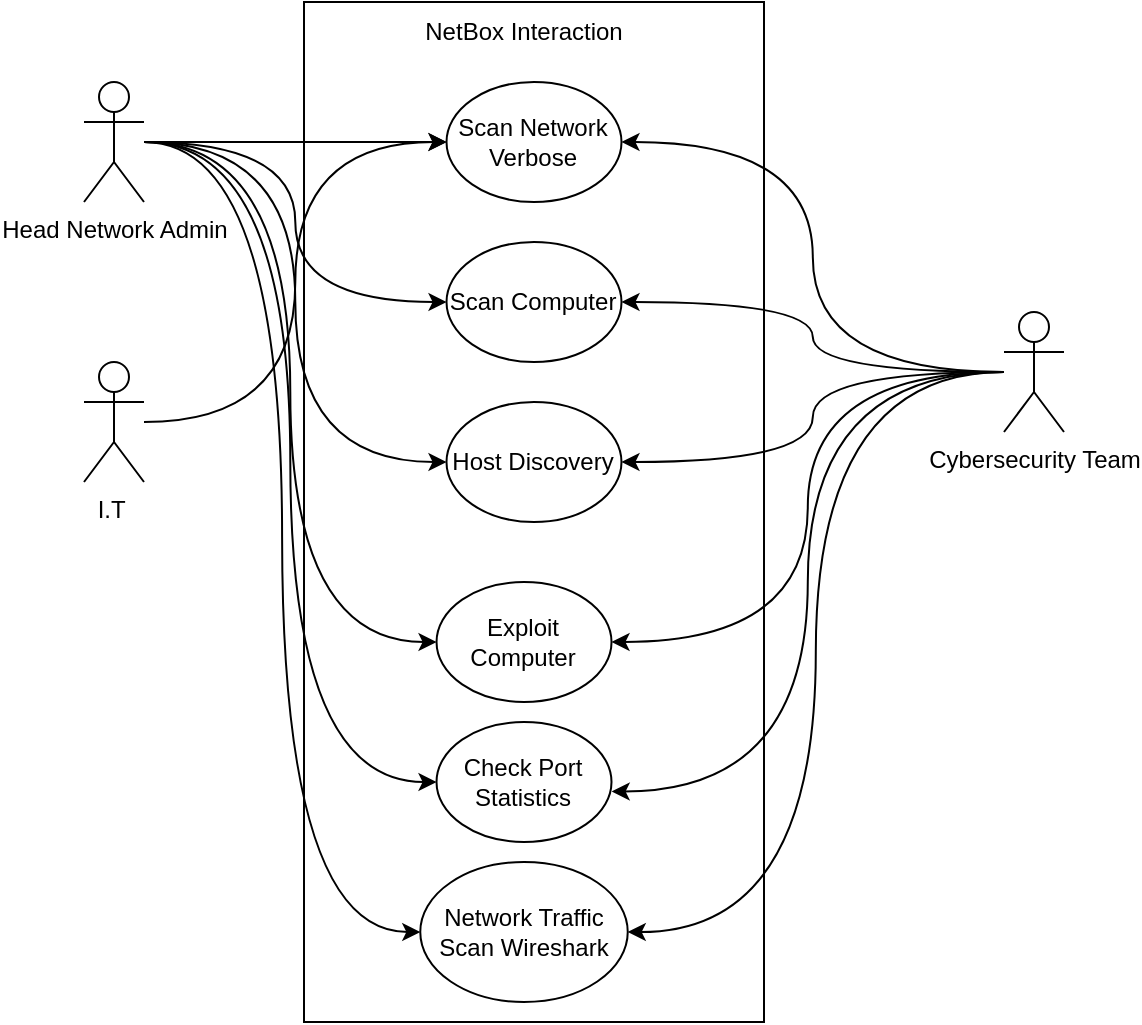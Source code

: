 <mxfile version="17.2.4" type="github">
  <diagram id="mhR2qudS5DFdrRpiVGxn" name="Page-1">
    <mxGraphModel dx="1185" dy="638" grid="1" gridSize="10" guides="1" tooltips="1" connect="1" arrows="1" fold="1" page="1" pageScale="1" pageWidth="1200" pageHeight="1600" math="0" shadow="0">
      <root>
        <mxCell id="0" />
        <mxCell id="1" parent="0" />
        <mxCell id="v0xL7fq01jOye4uk8HW2-1" value="Head Network Admin" style="shape=umlActor;verticalLabelPosition=bottom;verticalAlign=top;html=1;outlineConnect=0;strokeColor=default;" parent="1" vertex="1">
          <mxGeometry x="360" y="240" width="30" height="60" as="geometry" />
        </mxCell>
        <mxCell id="v0xL7fq01jOye4uk8HW2-5" value="" style="rounded=0;whiteSpace=wrap;html=1;" parent="1" vertex="1">
          <mxGeometry x="470" y="200" width="230" height="510" as="geometry" />
        </mxCell>
        <mxCell id="v0xL7fq01jOye4uk8HW2-2" value="I.T&amp;nbsp;" style="shape=umlActor;verticalLabelPosition=bottom;verticalAlign=top;html=1;outlineConnect=0;" parent="1" vertex="1">
          <mxGeometry x="360" y="380" width="30" height="60" as="geometry" />
        </mxCell>
        <mxCell id="v0xL7fq01jOye4uk8HW2-6" value="NetBox Interaction" style="text;html=1;strokeColor=none;fillColor=none;align=center;verticalAlign=middle;whiteSpace=wrap;rounded=0;" parent="1" vertex="1">
          <mxGeometry x="520.01" y="200" width="120" height="30" as="geometry" />
        </mxCell>
        <mxCell id="agVU_T-rjB_6HeGMo-yf-15" style="edgeStyle=orthogonalEdgeStyle;curved=1;rounded=0;orthogonalLoop=1;jettySize=auto;html=1;entryX=1;entryY=0.5;entryDx=0;entryDy=0;" edge="1" parent="1" source="v0xL7fq01jOye4uk8HW2-19" target="agVU_T-rjB_6HeGMo-yf-1">
          <mxGeometry relative="1" as="geometry" />
        </mxCell>
        <mxCell id="agVU_T-rjB_6HeGMo-yf-16" style="edgeStyle=orthogonalEdgeStyle;curved=1;rounded=0;orthogonalLoop=1;jettySize=auto;html=1;" edge="1" parent="1" source="v0xL7fq01jOye4uk8HW2-19" target="agVU_T-rjB_6HeGMo-yf-3">
          <mxGeometry relative="1" as="geometry" />
        </mxCell>
        <mxCell id="agVU_T-rjB_6HeGMo-yf-17" style="edgeStyle=orthogonalEdgeStyle;curved=1;rounded=0;orthogonalLoop=1;jettySize=auto;html=1;" edge="1" parent="1" source="v0xL7fq01jOye4uk8HW2-19" target="agVU_T-rjB_6HeGMo-yf-2">
          <mxGeometry relative="1" as="geometry" />
        </mxCell>
        <mxCell id="agVU_T-rjB_6HeGMo-yf-18" style="edgeStyle=orthogonalEdgeStyle;curved=1;rounded=0;orthogonalLoop=1;jettySize=auto;html=1;entryX=1;entryY=0.5;entryDx=0;entryDy=0;" edge="1" parent="1" source="v0xL7fq01jOye4uk8HW2-19" target="agVU_T-rjB_6HeGMo-yf-4">
          <mxGeometry relative="1" as="geometry" />
        </mxCell>
        <mxCell id="agVU_T-rjB_6HeGMo-yf-19" style="edgeStyle=orthogonalEdgeStyle;curved=1;rounded=0;orthogonalLoop=1;jettySize=auto;html=1;entryX=1.001;entryY=0.579;entryDx=0;entryDy=0;entryPerimeter=0;" edge="1" parent="1" source="v0xL7fq01jOye4uk8HW2-19" target="agVU_T-rjB_6HeGMo-yf-5">
          <mxGeometry relative="1" as="geometry" />
        </mxCell>
        <mxCell id="agVU_T-rjB_6HeGMo-yf-20" style="edgeStyle=orthogonalEdgeStyle;curved=1;rounded=0;orthogonalLoop=1;jettySize=auto;html=1;entryX=1;entryY=0.5;entryDx=0;entryDy=0;" edge="1" parent="1" source="v0xL7fq01jOye4uk8HW2-19" target="agVU_T-rjB_6HeGMo-yf-6">
          <mxGeometry relative="1" as="geometry" />
        </mxCell>
        <mxCell id="v0xL7fq01jOye4uk8HW2-19" value="Cybersecurity Team" style="shape=umlActor;verticalLabelPosition=bottom;verticalAlign=top;html=1;outlineConnect=0;" parent="1" vertex="1">
          <mxGeometry x="820" y="355" width="30" height="60" as="geometry" />
        </mxCell>
        <mxCell id="agVU_T-rjB_6HeGMo-yf-1" value="&lt;div&gt;Scan Network&lt;/div&gt;&lt;div&gt;Verbose&lt;br&gt;&lt;/div&gt;" style="ellipse;whiteSpace=wrap;html=1;" vertex="1" parent="1">
          <mxGeometry x="541.26" y="240" width="87.49" height="60" as="geometry" />
        </mxCell>
        <mxCell id="agVU_T-rjB_6HeGMo-yf-2" value="Host Discovery" style="ellipse;whiteSpace=wrap;html=1;" vertex="1" parent="1">
          <mxGeometry x="541.25" y="400" width="87.49" height="60" as="geometry" />
        </mxCell>
        <mxCell id="agVU_T-rjB_6HeGMo-yf-3" value="Scan Computer" style="ellipse;whiteSpace=wrap;html=1;" vertex="1" parent="1">
          <mxGeometry x="541.26" y="320" width="87.49" height="60" as="geometry" />
        </mxCell>
        <mxCell id="agVU_T-rjB_6HeGMo-yf-4" value="Exploit Computer " style="ellipse;whiteSpace=wrap;html=1;" vertex="1" parent="1">
          <mxGeometry x="536.27" y="490" width="87.49" height="60" as="geometry" />
        </mxCell>
        <mxCell id="agVU_T-rjB_6HeGMo-yf-5" value="Check Port Statistics" style="ellipse;whiteSpace=wrap;html=1;" vertex="1" parent="1">
          <mxGeometry x="536.26" y="560" width="87.49" height="60" as="geometry" />
        </mxCell>
        <mxCell id="agVU_T-rjB_6HeGMo-yf-6" value="Network Traffic Scan Wireshark" style="ellipse;whiteSpace=wrap;html=1;" vertex="1" parent="1">
          <mxGeometry x="528.14" y="630" width="103.73" height="70" as="geometry" />
        </mxCell>
        <mxCell id="agVU_T-rjB_6HeGMo-yf-8" style="edgeStyle=orthogonalEdgeStyle;rounded=0;orthogonalLoop=1;jettySize=auto;html=1;curved=1;" edge="1" parent="1" source="v0xL7fq01jOye4uk8HW2-1" target="agVU_T-rjB_6HeGMo-yf-1">
          <mxGeometry relative="1" as="geometry" />
        </mxCell>
        <mxCell id="agVU_T-rjB_6HeGMo-yf-10" style="edgeStyle=orthogonalEdgeStyle;curved=1;rounded=0;orthogonalLoop=1;jettySize=auto;html=1;entryX=0;entryY=0.5;entryDx=0;entryDy=0;" edge="1" parent="1" source="v0xL7fq01jOye4uk8HW2-1" target="agVU_T-rjB_6HeGMo-yf-3">
          <mxGeometry relative="1" as="geometry" />
        </mxCell>
        <mxCell id="agVU_T-rjB_6HeGMo-yf-11" style="edgeStyle=orthogonalEdgeStyle;curved=1;rounded=0;orthogonalLoop=1;jettySize=auto;html=1;entryX=0;entryY=0.5;entryDx=0;entryDy=0;" edge="1" parent="1" source="v0xL7fq01jOye4uk8HW2-1" target="agVU_T-rjB_6HeGMo-yf-2">
          <mxGeometry relative="1" as="geometry" />
        </mxCell>
        <mxCell id="agVU_T-rjB_6HeGMo-yf-12" style="edgeStyle=orthogonalEdgeStyle;curved=1;rounded=0;orthogonalLoop=1;jettySize=auto;html=1;entryX=0;entryY=0.5;entryDx=0;entryDy=0;" edge="1" parent="1" source="v0xL7fq01jOye4uk8HW2-1" target="agVU_T-rjB_6HeGMo-yf-4">
          <mxGeometry relative="1" as="geometry" />
        </mxCell>
        <mxCell id="agVU_T-rjB_6HeGMo-yf-13" style="edgeStyle=orthogonalEdgeStyle;curved=1;rounded=0;orthogonalLoop=1;jettySize=auto;html=1;entryX=0;entryY=0.5;entryDx=0;entryDy=0;" edge="1" parent="1" source="v0xL7fq01jOye4uk8HW2-1" target="agVU_T-rjB_6HeGMo-yf-5">
          <mxGeometry relative="1" as="geometry" />
        </mxCell>
        <mxCell id="agVU_T-rjB_6HeGMo-yf-14" style="edgeStyle=orthogonalEdgeStyle;curved=1;rounded=0;orthogonalLoop=1;jettySize=auto;html=1;entryX=0;entryY=0.5;entryDx=0;entryDy=0;" edge="1" parent="1" source="v0xL7fq01jOye4uk8HW2-1" target="agVU_T-rjB_6HeGMo-yf-6">
          <mxGeometry relative="1" as="geometry" />
        </mxCell>
        <mxCell id="agVU_T-rjB_6HeGMo-yf-7" style="edgeStyle=orthogonalEdgeStyle;rounded=0;orthogonalLoop=1;jettySize=auto;html=1;entryX=0;entryY=0.5;entryDx=0;entryDy=0;curved=1;" edge="1" parent="1" source="v0xL7fq01jOye4uk8HW2-2" target="agVU_T-rjB_6HeGMo-yf-1">
          <mxGeometry relative="1" as="geometry" />
        </mxCell>
      </root>
    </mxGraphModel>
  </diagram>
</mxfile>
